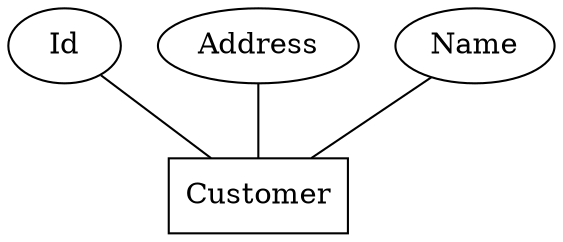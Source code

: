 digraph {
  id -> customer [arrowhead=none];
  address -> customer [arrowhead=none];
  name -> customer [arrowhead=none];
  id [label="Id"];
  address [label="Address"];
  name [label="Name"];
  customer [shape=box,label="Customer"];
}
